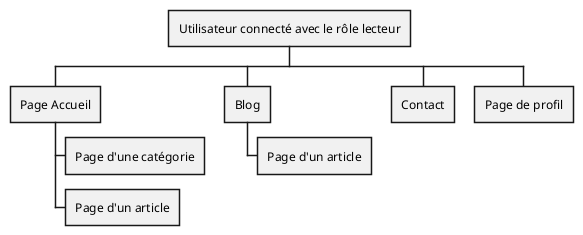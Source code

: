 @startwbs
+ Utilisateur connecté avec le rôle lecteur
++ Page Accueil
+++ Page d'une catégorie
+++ Page d'un article
++ Blog
+++ Page d'un article
++ Contact
++ Page de profil
@endwbs
